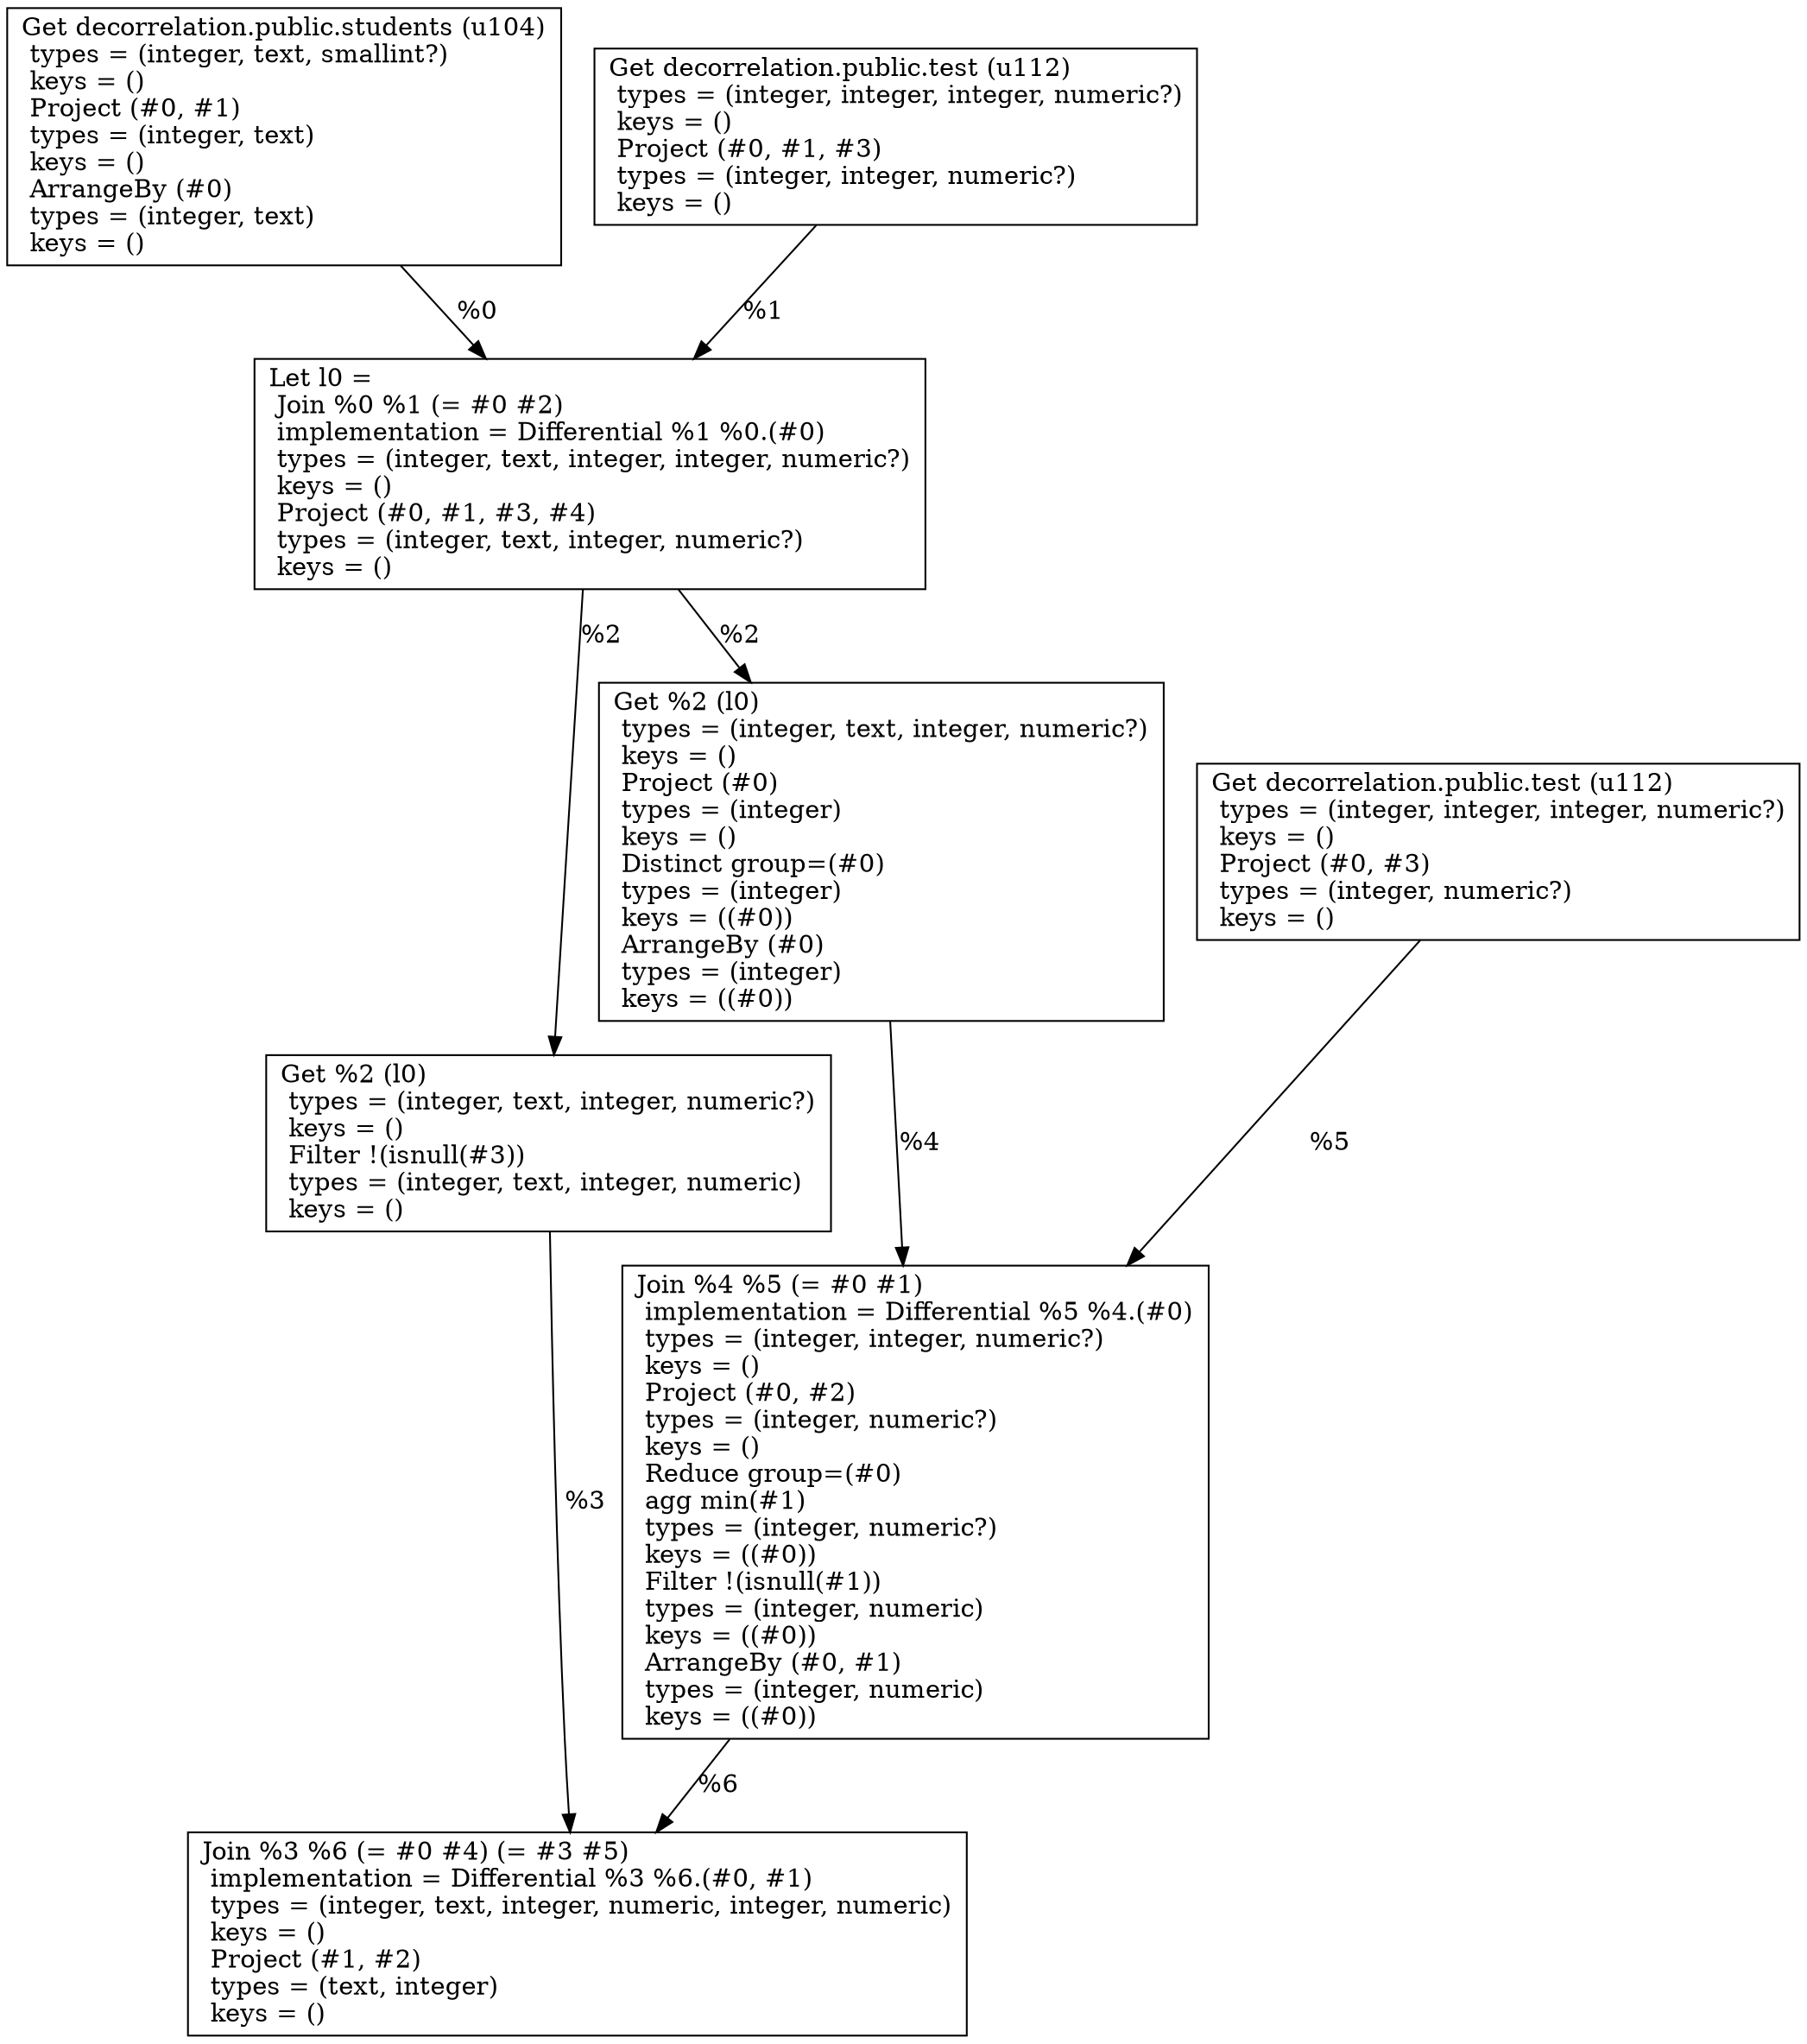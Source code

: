 digraph G {
    node0 [shape = record, label=" Get decorrelation.public.students (u104)\l  types = (integer, text, smallint?)\l  keys = ()\l Project (#0, #1)\l  types = (integer, text)\l  keys = ()\l ArrangeBy (#0)\l  types = (integer, text)\l  keys = ()\l"]
    node1 [shape = record, label=" Get decorrelation.public.test (u112)\l  types = (integer, integer, integer, numeric?)\l  keys = ()\l Project (#0, #1, #3)\l  types = (integer, integer, numeric?)\l  keys = ()\l"]
    node2 [shape = record, label="Let l0 =\l Join %0 %1 (= #0 #2)\l  implementation = Differential %1 %0.(#0)\l  types = (integer, text, integer, integer, numeric?)\l  keys = ()\l Project (#0, #1, #3, #4)\l  types = (integer, text, integer, numeric?)\l  keys = ()\l"]
    node3 [shape = record, label=" Get %2 (l0)\l  types = (integer, text, integer, numeric?)\l  keys = ()\l Filter !(isnull(#3))\l  types = (integer, text, integer, numeric)\l  keys = ()\l"]
    node4 [shape = record, label=" Get %2 (l0)\l  types = (integer, text, integer, numeric?)\l  keys = ()\l Project (#0)\l  types = (integer)\l  keys = ()\l Distinct group=(#0)\l  types = (integer)\l  keys = ((#0))\l ArrangeBy (#0)\l  types = (integer)\l  keys = ((#0))\l"]
    node5 [shape = record, label=" Get decorrelation.public.test (u112)\l  types = (integer, integer, integer, numeric?)\l  keys = ()\l Project (#0, #3)\l  types = (integer, numeric?)\l  keys = ()\l"]
    node6 [shape = record, label=" Join %4 %5 (= #0 #1)\l  implementation = Differential %5 %4.(#0)\l  types = (integer, integer, numeric?)\l  keys = ()\l Project (#0, #2)\l  types = (integer, numeric?)\l  keys = ()\l Reduce group=(#0)\l  agg min(#1)\l  types = (integer, numeric?)\l  keys = ((#0))\l Filter !(isnull(#1))\l  types = (integer, numeric)\l  keys = ((#0))\l ArrangeBy (#0, #1)\l  types = (integer, numeric)\l  keys = ((#0))\l"]
    node7 [shape = record, label=" Join %3 %6 (= #0 #4) (= #3 #5)\l  implementation = Differential %3 %6.(#0, #1)\l  types = (integer, text, integer, numeric, integer, numeric)\l  keys = ()\l Project (#1, #2)\l  types = (text, integer)\l  keys = ()\l"]
    node4 -> node6 [label = "%4\l"]
    node6 -> node7 [label = "%6\l"]
    node2 -> node3 [label = "%2\l"]
    node3 -> node7 [label = "%3\l"]
    node0 -> node2 [label = "%0\l"]
    node1 -> node2 [label = "%1\l"]
    node2 -> node4 [label = "%2\l"]
    node5 -> node6 [label = "%5\l"]
}
